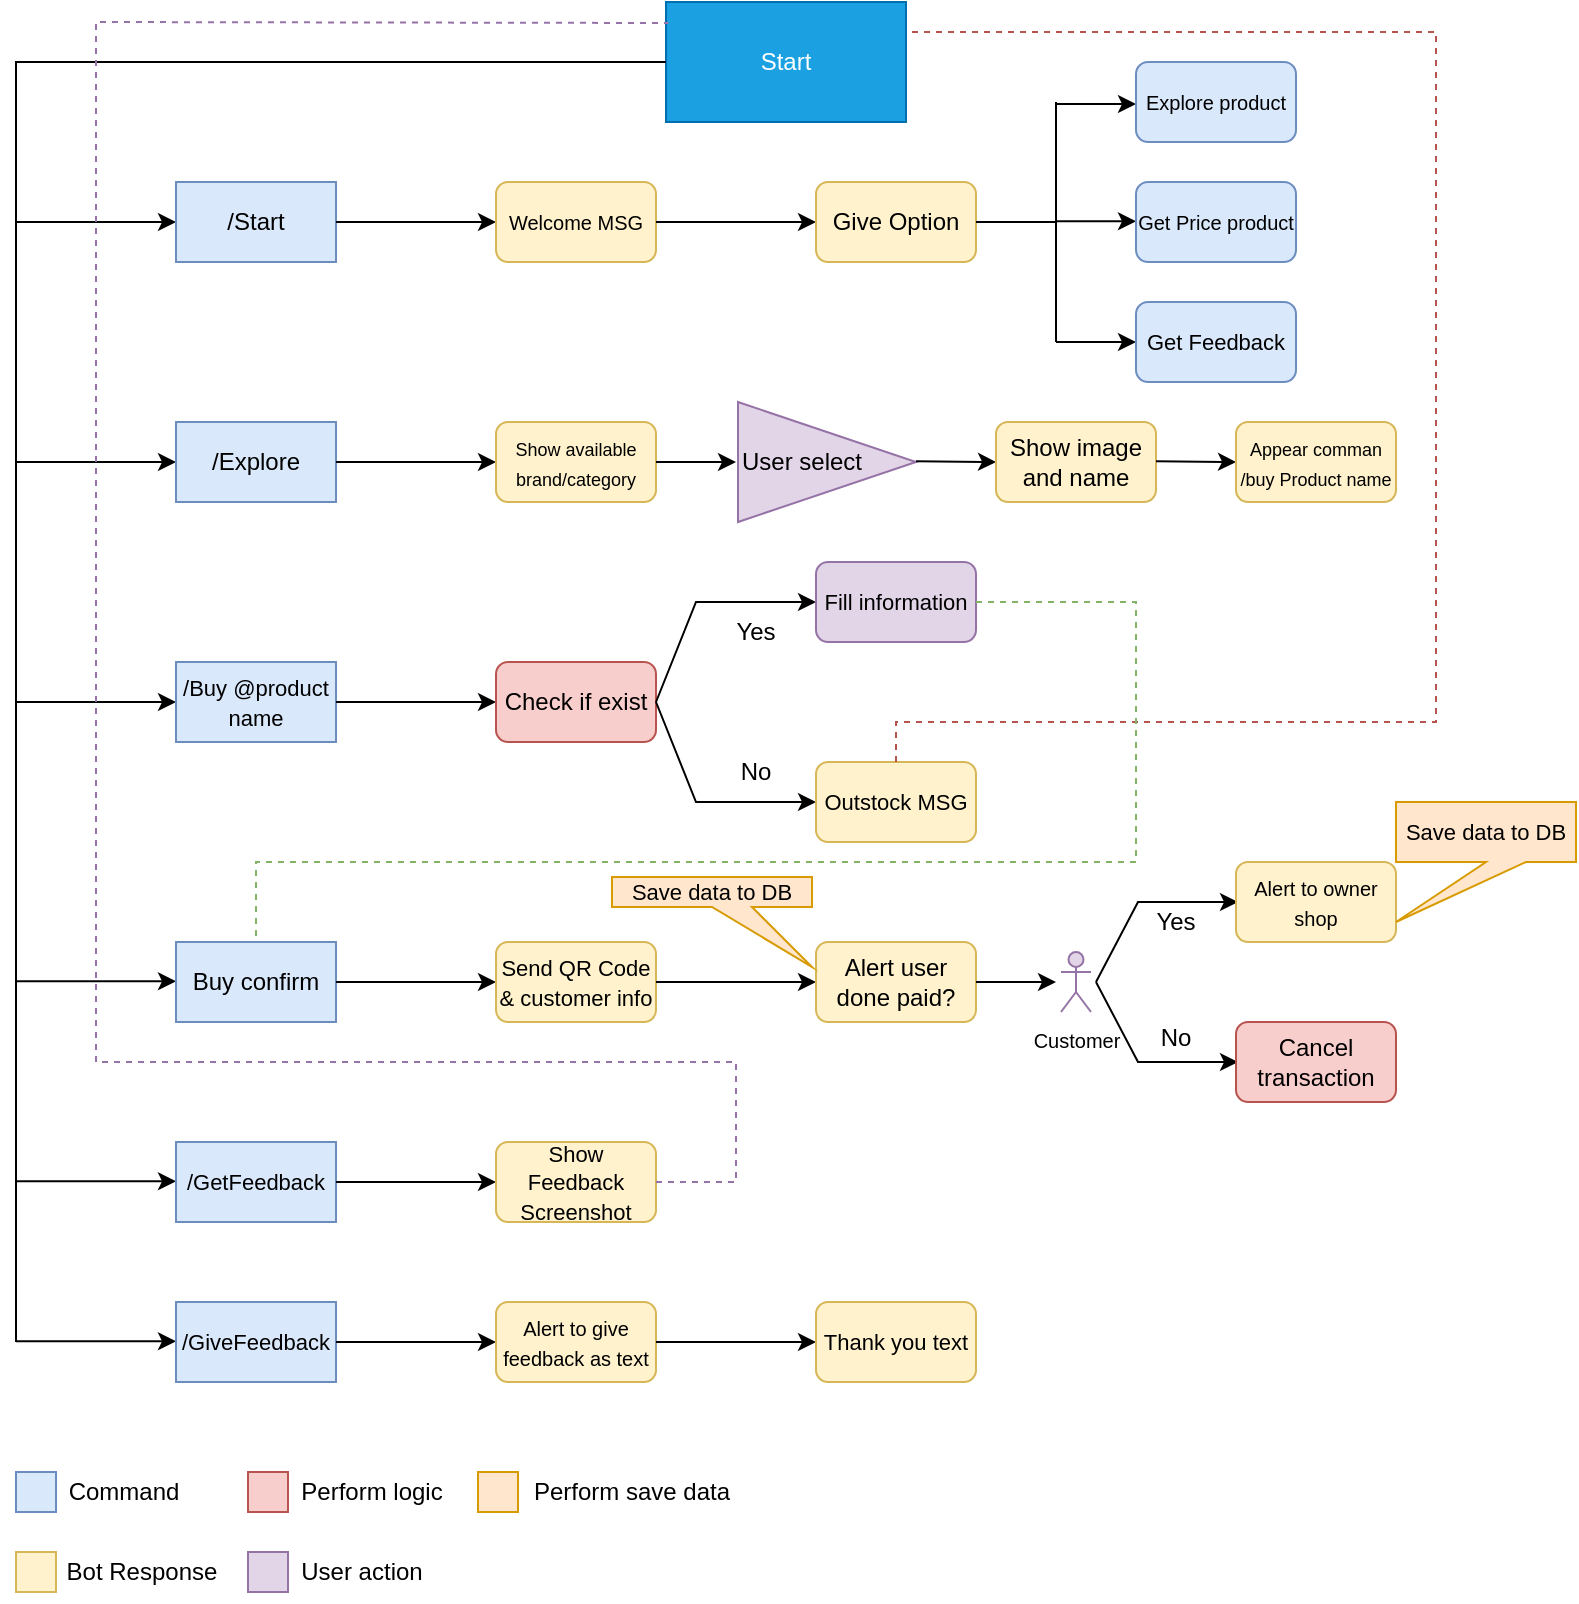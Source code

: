 <mxfile version="24.3.1" type="github">
  <diagram name="Page-1" id="3qRTYB-W6DVtZSkNG54B">
    <mxGraphModel dx="989" dy="514" grid="1" gridSize="10" guides="1" tooltips="1" connect="1" arrows="1" fold="1" page="1" pageScale="1" pageWidth="850" pageHeight="1100" math="0" shadow="0">
      <root>
        <mxCell id="0" />
        <mxCell id="1" parent="0" />
        <mxCell id="3gx5oRPi2DEivFw2YjSp-1" value="Start" style="rounded=0;whiteSpace=wrap;html=1;fillColor=#1ba1e2;fontColor=#ffffff;strokeColor=#006EAF;" vertex="1" parent="1">
          <mxGeometry x="365" y="10" width="120" height="60" as="geometry" />
        </mxCell>
        <mxCell id="3gx5oRPi2DEivFw2YjSp-3" value="" style="endArrow=none;html=1;rounded=0;entryX=0;entryY=0.5;entryDx=0;entryDy=0;" edge="1" parent="1" target="3gx5oRPi2DEivFw2YjSp-1">
          <mxGeometry width="50" height="50" relative="1" as="geometry">
            <mxPoint x="40" y="680" as="sourcePoint" />
            <mxPoint x="326.92" y="50.0" as="targetPoint" />
            <Array as="points">
              <mxPoint x="40" y="40" />
            </Array>
          </mxGeometry>
        </mxCell>
        <mxCell id="3gx5oRPi2DEivFw2YjSp-4" value="" style="endArrow=classic;html=1;rounded=0;" edge="1" parent="1">
          <mxGeometry width="50" height="50" relative="1" as="geometry">
            <mxPoint x="40" y="120" as="sourcePoint" />
            <mxPoint x="120" y="120" as="targetPoint" />
          </mxGeometry>
        </mxCell>
        <mxCell id="3gx5oRPi2DEivFw2YjSp-5" value="/Start" style="rounded=0;whiteSpace=wrap;html=1;fillColor=#dae8fc;strokeColor=#6c8ebf;" vertex="1" parent="1">
          <mxGeometry x="120" y="100" width="80" height="40" as="geometry" />
        </mxCell>
        <mxCell id="3gx5oRPi2DEivFw2YjSp-6" value="" style="endArrow=classic;html=1;rounded=0;exitX=1;exitY=0.5;exitDx=0;exitDy=0;" edge="1" parent="1" source="3gx5oRPi2DEivFw2YjSp-5">
          <mxGeometry width="50" height="50" relative="1" as="geometry">
            <mxPoint x="230" y="140" as="sourcePoint" />
            <mxPoint x="280" y="120" as="targetPoint" />
          </mxGeometry>
        </mxCell>
        <mxCell id="3gx5oRPi2DEivFw2YjSp-7" value="&lt;font style=&quot;font-size: 10px;&quot;&gt;Welcome MSG&lt;/font&gt;" style="rounded=1;whiteSpace=wrap;html=1;fillColor=#fff2cc;strokeColor=#d6b656;" vertex="1" parent="1">
          <mxGeometry x="280" y="100" width="80" height="40" as="geometry" />
        </mxCell>
        <mxCell id="3gx5oRPi2DEivFw2YjSp-9" value="" style="endArrow=classic;html=1;rounded=0;exitX=1;exitY=0.5;exitDx=0;exitDy=0;" edge="1" parent="1" source="3gx5oRPi2DEivFw2YjSp-7">
          <mxGeometry width="50" height="50" relative="1" as="geometry">
            <mxPoint x="400" y="120" as="sourcePoint" />
            <mxPoint x="440" y="120" as="targetPoint" />
          </mxGeometry>
        </mxCell>
        <mxCell id="3gx5oRPi2DEivFw2YjSp-10" value="Give Option" style="rounded=1;whiteSpace=wrap;html=1;fillColor=#fff2cc;strokeColor=#d6b656;" vertex="1" parent="1">
          <mxGeometry x="440" y="100" width="80" height="40" as="geometry" />
        </mxCell>
        <mxCell id="3gx5oRPi2DEivFw2YjSp-11" value="" style="endArrow=none;html=1;rounded=0;" edge="1" parent="1">
          <mxGeometry width="50" height="50" relative="1" as="geometry">
            <mxPoint x="560" y="180" as="sourcePoint" />
            <mxPoint x="560" y="60" as="targetPoint" />
          </mxGeometry>
        </mxCell>
        <mxCell id="3gx5oRPi2DEivFw2YjSp-13" value="" style="endArrow=none;html=1;rounded=0;exitX=1;exitY=0.5;exitDx=0;exitDy=0;" edge="1" parent="1" source="3gx5oRPi2DEivFw2YjSp-10">
          <mxGeometry width="50" height="50" relative="1" as="geometry">
            <mxPoint x="520" y="180" as="sourcePoint" />
            <mxPoint x="560" y="120" as="targetPoint" />
          </mxGeometry>
        </mxCell>
        <mxCell id="3gx5oRPi2DEivFw2YjSp-14" value="" style="endArrow=classic;html=1;rounded=0;" edge="1" parent="1">
          <mxGeometry width="50" height="50" relative="1" as="geometry">
            <mxPoint x="560" y="61" as="sourcePoint" />
            <mxPoint x="600" y="61" as="targetPoint" />
          </mxGeometry>
        </mxCell>
        <mxCell id="3gx5oRPi2DEivFw2YjSp-15" value="" style="endArrow=classic;html=1;rounded=0;" edge="1" parent="1">
          <mxGeometry width="50" height="50" relative="1" as="geometry">
            <mxPoint x="560" y="119.66" as="sourcePoint" />
            <mxPoint x="600" y="119.66" as="targetPoint" />
          </mxGeometry>
        </mxCell>
        <mxCell id="3gx5oRPi2DEivFw2YjSp-16" value="" style="endArrow=classic;html=1;rounded=0;" edge="1" parent="1">
          <mxGeometry width="50" height="50" relative="1" as="geometry">
            <mxPoint x="560" y="180" as="sourcePoint" />
            <mxPoint x="600" y="180" as="targetPoint" />
          </mxGeometry>
        </mxCell>
        <mxCell id="3gx5oRPi2DEivFw2YjSp-17" value="&lt;font style=&quot;font-size: 10px;&quot;&gt;Explore product&lt;/font&gt;" style="rounded=1;whiteSpace=wrap;html=1;fillColor=#dae8fc;strokeColor=#6c8ebf;" vertex="1" parent="1">
          <mxGeometry x="600" y="40" width="80" height="40" as="geometry" />
        </mxCell>
        <mxCell id="3gx5oRPi2DEivFw2YjSp-18" value="&lt;font style=&quot;font-size: 10px;&quot;&gt;Get Price product&lt;/font&gt;" style="rounded=1;whiteSpace=wrap;html=1;fillColor=#dae8fc;strokeColor=#6c8ebf;" vertex="1" parent="1">
          <mxGeometry x="600" y="100" width="80" height="40" as="geometry" />
        </mxCell>
        <mxCell id="3gx5oRPi2DEivFw2YjSp-19" value="&lt;font style=&quot;font-size: 11px;&quot;&gt;Get Feedback&lt;/font&gt;" style="rounded=1;whiteSpace=wrap;html=1;fillColor=#dae8fc;strokeColor=#6c8ebf;" vertex="1" parent="1">
          <mxGeometry x="600" y="160" width="80" height="40" as="geometry" />
        </mxCell>
        <mxCell id="3gx5oRPi2DEivFw2YjSp-20" value="" style="endArrow=classic;html=1;rounded=0;" edge="1" parent="1">
          <mxGeometry width="50" height="50" relative="1" as="geometry">
            <mxPoint x="40" y="240" as="sourcePoint" />
            <mxPoint x="120" y="240" as="targetPoint" />
          </mxGeometry>
        </mxCell>
        <mxCell id="3gx5oRPi2DEivFw2YjSp-21" value="/Explore" style="rounded=0;whiteSpace=wrap;html=1;fillColor=#dae8fc;strokeColor=#6c8ebf;" vertex="1" parent="1">
          <mxGeometry x="120" y="220" width="80" height="40" as="geometry" />
        </mxCell>
        <mxCell id="3gx5oRPi2DEivFw2YjSp-22" value="" style="endArrow=classic;html=1;rounded=0;exitX=1;exitY=0.5;exitDx=0;exitDy=0;" edge="1" parent="1">
          <mxGeometry width="50" height="50" relative="1" as="geometry">
            <mxPoint x="200" y="240" as="sourcePoint" />
            <mxPoint x="280" y="240" as="targetPoint" />
          </mxGeometry>
        </mxCell>
        <mxCell id="3gx5oRPi2DEivFw2YjSp-23" value="&lt;font style=&quot;font-size: 9px;&quot;&gt;Show available brand/category&lt;/font&gt;" style="rounded=1;whiteSpace=wrap;html=1;fillColor=#fff2cc;strokeColor=#d6b656;" vertex="1" parent="1">
          <mxGeometry x="280" y="220" width="80" height="40" as="geometry" />
        </mxCell>
        <mxCell id="3gx5oRPi2DEivFw2YjSp-24" value="" style="endArrow=classic;html=1;rounded=0;exitX=1;exitY=0.5;exitDx=0;exitDy=0;" edge="1" parent="1" source="3gx5oRPi2DEivFw2YjSp-23">
          <mxGeometry width="50" height="50" relative="1" as="geometry">
            <mxPoint x="380" y="280" as="sourcePoint" />
            <mxPoint x="400" y="240" as="targetPoint" />
          </mxGeometry>
        </mxCell>
        <mxCell id="3gx5oRPi2DEivFw2YjSp-27" value="User select" style="triangle;whiteSpace=wrap;html=1;align=left;fillColor=#e1d5e7;strokeColor=#9673a6;" vertex="1" parent="1">
          <mxGeometry x="401" y="210" width="89" height="60" as="geometry" />
        </mxCell>
        <mxCell id="3gx5oRPi2DEivFw2YjSp-28" value="" style="endArrow=classic;html=1;rounded=0;exitX=1;exitY=0.5;exitDx=0;exitDy=0;" edge="1" parent="1">
          <mxGeometry width="50" height="50" relative="1" as="geometry">
            <mxPoint x="490" y="239.66" as="sourcePoint" />
            <mxPoint x="530" y="240" as="targetPoint" />
          </mxGeometry>
        </mxCell>
        <mxCell id="3gx5oRPi2DEivFw2YjSp-30" value="Show image and name" style="rounded=1;whiteSpace=wrap;html=1;fillColor=#fff2cc;strokeColor=#d6b656;" vertex="1" parent="1">
          <mxGeometry x="530" y="220" width="80" height="40" as="geometry" />
        </mxCell>
        <mxCell id="3gx5oRPi2DEivFw2YjSp-31" value="" style="endArrow=classic;html=1;rounded=0;" edge="1" parent="1">
          <mxGeometry width="50" height="50" relative="1" as="geometry">
            <mxPoint x="40" y="360" as="sourcePoint" />
            <mxPoint x="120" y="360" as="targetPoint" />
          </mxGeometry>
        </mxCell>
        <mxCell id="3gx5oRPi2DEivFw2YjSp-32" value="&lt;font style=&quot;font-size: 11px;&quot;&gt;/Buy @product name&lt;/font&gt;" style="rounded=0;whiteSpace=wrap;html=1;fillColor=#dae8fc;strokeColor=#6c8ebf;" vertex="1" parent="1">
          <mxGeometry x="120" y="340" width="80" height="40" as="geometry" />
        </mxCell>
        <mxCell id="3gx5oRPi2DEivFw2YjSp-34" value="" style="endArrow=classic;html=1;rounded=0;exitX=1;exitY=0.5;exitDx=0;exitDy=0;" edge="1" parent="1">
          <mxGeometry width="50" height="50" relative="1" as="geometry">
            <mxPoint x="200" y="360" as="sourcePoint" />
            <mxPoint x="280" y="360" as="targetPoint" />
          </mxGeometry>
        </mxCell>
        <mxCell id="3gx5oRPi2DEivFw2YjSp-35" value="Check if exist" style="rounded=1;whiteSpace=wrap;html=1;fillColor=#f8cecc;strokeColor=#b85450;" vertex="1" parent="1">
          <mxGeometry x="280" y="340" width="80" height="40" as="geometry" />
        </mxCell>
        <mxCell id="3gx5oRPi2DEivFw2YjSp-36" value="" style="endArrow=classic;html=1;rounded=0;" edge="1" parent="1">
          <mxGeometry width="50" height="50" relative="1" as="geometry">
            <mxPoint x="360" y="360" as="sourcePoint" />
            <mxPoint x="440" y="310" as="targetPoint" />
            <Array as="points">
              <mxPoint x="380" y="310" />
            </Array>
          </mxGeometry>
        </mxCell>
        <mxCell id="3gx5oRPi2DEivFw2YjSp-39" value="" style="endArrow=classic;html=1;rounded=0;exitX=1;exitY=0.5;exitDx=0;exitDy=0;" edge="1" parent="1" source="3gx5oRPi2DEivFw2YjSp-35">
          <mxGeometry width="50" height="50" relative="1" as="geometry">
            <mxPoint x="365" y="385" as="sourcePoint" />
            <mxPoint x="440" y="410" as="targetPoint" />
            <Array as="points">
              <mxPoint x="380" y="410" />
            </Array>
          </mxGeometry>
        </mxCell>
        <mxCell id="3gx5oRPi2DEivFw2YjSp-41" value="&lt;font style=&quot;font-size: 11px;&quot;&gt;Fill information&lt;/font&gt;" style="rounded=1;whiteSpace=wrap;html=1;fillColor=#e1d5e7;strokeColor=#9673a6;" vertex="1" parent="1">
          <mxGeometry x="440" y="290" width="80" height="40" as="geometry" />
        </mxCell>
        <mxCell id="3gx5oRPi2DEivFw2YjSp-42" value="&lt;font style=&quot;font-size: 11px;&quot;&gt;Outstock MSG&lt;/font&gt;" style="rounded=1;whiteSpace=wrap;html=1;fillColor=#fff2cc;strokeColor=#d6b656;" vertex="1" parent="1">
          <mxGeometry x="440" y="390" width="80" height="40" as="geometry" />
        </mxCell>
        <mxCell id="3gx5oRPi2DEivFw2YjSp-43" value="Yes" style="text;html=1;align=center;verticalAlign=middle;whiteSpace=wrap;rounded=0;" vertex="1" parent="1">
          <mxGeometry x="380" y="310" width="60" height="30" as="geometry" />
        </mxCell>
        <mxCell id="3gx5oRPi2DEivFw2YjSp-47" value="No" style="text;html=1;align=center;verticalAlign=middle;whiteSpace=wrap;rounded=0;" vertex="1" parent="1">
          <mxGeometry x="380" y="380" width="60" height="30" as="geometry" />
        </mxCell>
        <mxCell id="3gx5oRPi2DEivFw2YjSp-49" value="" style="endArrow=none;dashed=1;html=1;rounded=0;entryX=1;entryY=0.25;entryDx=0;entryDy=0;fillColor=#f8cecc;strokeColor=#b85450;" edge="1" parent="1" target="3gx5oRPi2DEivFw2YjSp-1">
          <mxGeometry width="50" height="50" relative="1" as="geometry">
            <mxPoint x="480" y="390" as="sourcePoint" />
            <mxPoint x="600" y="20" as="targetPoint" />
            <Array as="points">
              <mxPoint x="480" y="390" />
              <mxPoint x="480" y="370" />
              <mxPoint x="520" y="370" />
              <mxPoint x="750" y="370" />
              <mxPoint x="750" y="25" />
            </Array>
          </mxGeometry>
        </mxCell>
        <mxCell id="3gx5oRPi2DEivFw2YjSp-50" value="" style="endArrow=classic;html=1;rounded=0;" edge="1" parent="1">
          <mxGeometry width="50" height="50" relative="1" as="geometry">
            <mxPoint x="40" y="499.66" as="sourcePoint" />
            <mxPoint x="120" y="499.66" as="targetPoint" />
          </mxGeometry>
        </mxCell>
        <mxCell id="3gx5oRPi2DEivFw2YjSp-51" value="Buy confirm" style="rounded=0;whiteSpace=wrap;html=1;fillColor=#dae8fc;strokeColor=#6c8ebf;" vertex="1" parent="1">
          <mxGeometry x="120" y="480" width="80" height="40" as="geometry" />
        </mxCell>
        <mxCell id="3gx5oRPi2DEivFw2YjSp-52" value="" style="endArrow=classic;html=1;rounded=0;exitX=1;exitY=0.5;exitDx=0;exitDy=0;" edge="1" parent="1">
          <mxGeometry width="50" height="50" relative="1" as="geometry">
            <mxPoint x="200" y="500" as="sourcePoint" />
            <mxPoint x="280" y="500" as="targetPoint" />
          </mxGeometry>
        </mxCell>
        <mxCell id="3gx5oRPi2DEivFw2YjSp-53" value="&lt;font style=&quot;font-size: 11px;&quot;&gt;Send QR Code &amp;amp; customer info&lt;/font&gt;" style="rounded=1;whiteSpace=wrap;html=1;fillColor=#fff2cc;strokeColor=#d6b656;" vertex="1" parent="1">
          <mxGeometry x="280" y="480" width="80" height="40" as="geometry" />
        </mxCell>
        <mxCell id="3gx5oRPi2DEivFw2YjSp-54" value="" style="endArrow=classic;html=1;rounded=0;exitX=1;exitY=0.5;exitDx=0;exitDy=0;" edge="1" parent="1" source="3gx5oRPi2DEivFw2YjSp-53">
          <mxGeometry width="50" height="50" relative="1" as="geometry">
            <mxPoint x="380" y="520" as="sourcePoint" />
            <mxPoint x="440" y="500" as="targetPoint" />
          </mxGeometry>
        </mxCell>
        <mxCell id="3gx5oRPi2DEivFw2YjSp-55" value="Alert user done paid?" style="rounded=1;whiteSpace=wrap;html=1;fillColor=#fff2cc;strokeColor=#d6b656;" vertex="1" parent="1">
          <mxGeometry x="440" y="480" width="80" height="40" as="geometry" />
        </mxCell>
        <mxCell id="3gx5oRPi2DEivFw2YjSp-56" value="&lt;font style=&quot;font-size: 10px;&quot;&gt;Customer&lt;/font&gt;" style="shape=umlActor;verticalLabelPosition=bottom;verticalAlign=top;html=1;outlineConnect=0;fillColor=#e1d5e7;strokeColor=#9673a6;" vertex="1" parent="1">
          <mxGeometry x="562.5" y="485" width="15" height="30" as="geometry" />
        </mxCell>
        <mxCell id="3gx5oRPi2DEivFw2YjSp-57" value="" style="endArrow=classic;html=1;rounded=0;exitX=1;exitY=0.5;exitDx=0;exitDy=0;" edge="1" parent="1" source="3gx5oRPi2DEivFw2YjSp-55">
          <mxGeometry width="50" height="50" relative="1" as="geometry">
            <mxPoint x="500" y="570" as="sourcePoint" />
            <mxPoint x="560" y="500" as="targetPoint" />
          </mxGeometry>
        </mxCell>
        <mxCell id="3gx5oRPi2DEivFw2YjSp-58" value="" style="endArrow=classic;html=1;rounded=0;" edge="1" parent="1">
          <mxGeometry width="50" height="50" relative="1" as="geometry">
            <mxPoint x="580" y="500" as="sourcePoint" />
            <mxPoint x="651" y="460" as="targetPoint" />
            <Array as="points">
              <mxPoint x="601" y="460" />
            </Array>
          </mxGeometry>
        </mxCell>
        <mxCell id="3gx5oRPi2DEivFw2YjSp-59" value="" style="endArrow=classic;html=1;rounded=0;" edge="1" parent="1">
          <mxGeometry width="50" height="50" relative="1" as="geometry">
            <mxPoint x="580" y="500" as="sourcePoint" />
            <mxPoint x="651" y="540" as="targetPoint" />
            <Array as="points">
              <mxPoint x="601" y="540" />
            </Array>
          </mxGeometry>
        </mxCell>
        <mxCell id="3gx5oRPi2DEivFw2YjSp-60" value="Yes" style="text;html=1;align=center;verticalAlign=middle;whiteSpace=wrap;rounded=0;" vertex="1" parent="1">
          <mxGeometry x="590" y="455" width="60" height="30" as="geometry" />
        </mxCell>
        <mxCell id="3gx5oRPi2DEivFw2YjSp-61" value="No" style="text;html=1;align=center;verticalAlign=middle;whiteSpace=wrap;rounded=0;" vertex="1" parent="1">
          <mxGeometry x="590" y="513" width="60" height="30" as="geometry" />
        </mxCell>
        <mxCell id="3gx5oRPi2DEivFw2YjSp-63" value="&lt;font style=&quot;font-size: 10px;&quot;&gt;Alert to owner shop&lt;/font&gt;" style="rounded=1;whiteSpace=wrap;html=1;fillColor=#fff2cc;strokeColor=#d6b656;" vertex="1" parent="1">
          <mxGeometry x="650" y="440" width="80" height="40" as="geometry" />
        </mxCell>
        <mxCell id="3gx5oRPi2DEivFw2YjSp-66" value="&lt;font style=&quot;font-size: 11px;&quot;&gt;Save data to DB&lt;/font&gt;" style="shape=callout;whiteSpace=wrap;html=1;perimeter=calloutPerimeter;position2=0;fillColor=#ffe6cc;strokeColor=#d79b00;" vertex="1" parent="1">
          <mxGeometry x="730" y="410" width="90" height="60" as="geometry" />
        </mxCell>
        <mxCell id="3gx5oRPi2DEivFw2YjSp-67" value="Cancel transaction" style="rounded=1;whiteSpace=wrap;html=1;fillColor=#f8cecc;strokeColor=#b85450;" vertex="1" parent="1">
          <mxGeometry x="650" y="520" width="80" height="40" as="geometry" />
        </mxCell>
        <mxCell id="3gx5oRPi2DEivFw2YjSp-68" value="" style="endArrow=none;dashed=1;html=1;rounded=0;exitX=1;exitY=0.5;exitDx=0;exitDy=0;entryX=0.5;entryY=0;entryDx=0;entryDy=0;fillColor=#d5e8d4;strokeColor=#82b366;" edge="1" parent="1" source="3gx5oRPi2DEivFw2YjSp-41" target="3gx5oRPi2DEivFw2YjSp-51">
          <mxGeometry width="50" height="50" relative="1" as="geometry">
            <mxPoint x="550" y="320" as="sourcePoint" />
            <mxPoint x="240" y="470" as="targetPoint" />
            <Array as="points">
              <mxPoint x="600" y="310" />
              <mxPoint x="600" y="440" />
              <mxPoint x="160" y="440" />
            </Array>
          </mxGeometry>
        </mxCell>
        <mxCell id="3gx5oRPi2DEivFw2YjSp-69" value="" style="endArrow=classic;html=1;rounded=0;" edge="1" parent="1">
          <mxGeometry width="50" height="50" relative="1" as="geometry">
            <mxPoint x="40" y="599.66" as="sourcePoint" />
            <mxPoint x="120" y="599.66" as="targetPoint" />
          </mxGeometry>
        </mxCell>
        <mxCell id="3gx5oRPi2DEivFw2YjSp-70" value="&lt;font style=&quot;font-size: 11px;&quot;&gt;/GetFeedback&lt;/font&gt;" style="rounded=0;whiteSpace=wrap;html=1;fillColor=#dae8fc;strokeColor=#6c8ebf;" vertex="1" parent="1">
          <mxGeometry x="120" y="580" width="80" height="40" as="geometry" />
        </mxCell>
        <mxCell id="3gx5oRPi2DEivFw2YjSp-73" value="" style="endArrow=classic;html=1;rounded=0;exitX=1;exitY=0.5;exitDx=0;exitDy=0;" edge="1" parent="1">
          <mxGeometry width="50" height="50" relative="1" as="geometry">
            <mxPoint x="200" y="600" as="sourcePoint" />
            <mxPoint x="280" y="600" as="targetPoint" />
          </mxGeometry>
        </mxCell>
        <mxCell id="3gx5oRPi2DEivFw2YjSp-74" value="&lt;font style=&quot;font-size: 11px;&quot;&gt;Show Feedback Screenshot&lt;/font&gt;" style="rounded=1;whiteSpace=wrap;html=1;fillColor=#fff2cc;strokeColor=#d6b656;" vertex="1" parent="1">
          <mxGeometry x="280" y="580" width="80" height="40" as="geometry" />
        </mxCell>
        <mxCell id="3gx5oRPi2DEivFw2YjSp-77" value="" style="endArrow=classic;html=1;rounded=0;" edge="1" parent="1">
          <mxGeometry width="50" height="50" relative="1" as="geometry">
            <mxPoint x="40" y="679.66" as="sourcePoint" />
            <mxPoint x="120" y="679.66" as="targetPoint" />
          </mxGeometry>
        </mxCell>
        <mxCell id="3gx5oRPi2DEivFw2YjSp-78" value="&lt;font style=&quot;font-size: 11px;&quot;&gt;/GiveFeedback&lt;/font&gt;" style="rounded=0;whiteSpace=wrap;html=1;fillColor=#dae8fc;strokeColor=#6c8ebf;" vertex="1" parent="1">
          <mxGeometry x="120" y="660" width="80" height="40" as="geometry" />
        </mxCell>
        <mxCell id="3gx5oRPi2DEivFw2YjSp-81" value="" style="endArrow=classic;html=1;rounded=0;exitX=1;exitY=0.5;exitDx=0;exitDy=0;" edge="1" parent="1">
          <mxGeometry width="50" height="50" relative="1" as="geometry">
            <mxPoint x="200" y="680" as="sourcePoint" />
            <mxPoint x="280" y="680" as="targetPoint" />
          </mxGeometry>
        </mxCell>
        <mxCell id="3gx5oRPi2DEivFw2YjSp-82" value="&lt;font style=&quot;font-size: 10px;&quot;&gt;Alert to give feedback as text&lt;/font&gt;" style="rounded=1;whiteSpace=wrap;html=1;fillColor=#fff2cc;strokeColor=#d6b656;" vertex="1" parent="1">
          <mxGeometry x="280" y="660" width="80" height="40" as="geometry" />
        </mxCell>
        <mxCell id="3gx5oRPi2DEivFw2YjSp-84" value="" style="endArrow=none;dashed=1;html=1;rounded=0;entryX=0.01;entryY=0.175;entryDx=0;entryDy=0;entryPerimeter=0;fillColor=#e1d5e7;strokeColor=#9673a6;" edge="1" parent="1" target="3gx5oRPi2DEivFw2YjSp-1">
          <mxGeometry width="50" height="50" relative="1" as="geometry">
            <mxPoint x="360" y="600" as="sourcePoint" />
            <mxPoint x="360" y="20" as="targetPoint" />
            <Array as="points">
              <mxPoint x="400" y="600" />
              <mxPoint x="400" y="540" />
              <mxPoint x="80" y="540" />
              <mxPoint x="80" y="20" />
            </Array>
          </mxGeometry>
        </mxCell>
        <mxCell id="3gx5oRPi2DEivFw2YjSp-86" value="" style="endArrow=classic;html=1;rounded=0;exitX=1;exitY=0.5;exitDx=0;exitDy=0;" edge="1" parent="1">
          <mxGeometry width="50" height="50" relative="1" as="geometry">
            <mxPoint x="360" y="680" as="sourcePoint" />
            <mxPoint x="440" y="680" as="targetPoint" />
          </mxGeometry>
        </mxCell>
        <mxCell id="3gx5oRPi2DEivFw2YjSp-87" value="&lt;font style=&quot;font-size: 11px;&quot;&gt;Thank you text&lt;/font&gt;" style="rounded=1;whiteSpace=wrap;html=1;fillColor=#fff2cc;strokeColor=#d6b656;" vertex="1" parent="1">
          <mxGeometry x="440" y="660" width="80" height="40" as="geometry" />
        </mxCell>
        <mxCell id="3gx5oRPi2DEivFw2YjSp-88" value="" style="endArrow=classic;html=1;rounded=0;exitX=1;exitY=0.5;exitDx=0;exitDy=0;" edge="1" parent="1">
          <mxGeometry width="50" height="50" relative="1" as="geometry">
            <mxPoint x="610" y="239.66" as="sourcePoint" />
            <mxPoint x="650" y="240" as="targetPoint" />
          </mxGeometry>
        </mxCell>
        <mxCell id="3gx5oRPi2DEivFw2YjSp-89" value="&lt;font style=&quot;font-size: 9px;&quot;&gt;Appear comman /buy Product name&lt;/font&gt;" style="rounded=1;whiteSpace=wrap;html=1;fillColor=#fff2cc;strokeColor=#d6b656;" vertex="1" parent="1">
          <mxGeometry x="650" y="220" width="80" height="40" as="geometry" />
        </mxCell>
        <mxCell id="3gx5oRPi2DEivFw2YjSp-91" value="" style="whiteSpace=wrap;html=1;aspect=fixed;fillColor=#dae8fc;strokeColor=#6c8ebf;" vertex="1" parent="1">
          <mxGeometry x="40" y="745" width="20" height="20" as="geometry" />
        </mxCell>
        <mxCell id="3gx5oRPi2DEivFw2YjSp-92" value="Command" style="text;html=1;align=center;verticalAlign=middle;whiteSpace=wrap;rounded=0;" vertex="1" parent="1">
          <mxGeometry x="64" y="740" width="60" height="30" as="geometry" />
        </mxCell>
        <mxCell id="3gx5oRPi2DEivFw2YjSp-93" value="" style="whiteSpace=wrap;html=1;aspect=fixed;fillColor=#fff2cc;strokeColor=#d6b656;" vertex="1" parent="1">
          <mxGeometry x="40" y="785" width="20" height="20" as="geometry" />
        </mxCell>
        <mxCell id="3gx5oRPi2DEivFw2YjSp-94" value="Bot Response" style="text;html=1;align=center;verticalAlign=middle;whiteSpace=wrap;rounded=0;" vertex="1" parent="1">
          <mxGeometry x="50" y="780" width="106" height="30" as="geometry" />
        </mxCell>
        <mxCell id="3gx5oRPi2DEivFw2YjSp-100" value="" style="whiteSpace=wrap;html=1;aspect=fixed;fillColor=#ffe6cc;strokeColor=#d79b00;" vertex="1" parent="1">
          <mxGeometry x="271" y="745" width="20" height="20" as="geometry" />
        </mxCell>
        <mxCell id="3gx5oRPi2DEivFw2YjSp-101" value="Perform save data" style="text;html=1;align=center;verticalAlign=middle;whiteSpace=wrap;rounded=0;" vertex="1" parent="1">
          <mxGeometry x="295" y="740" width="106" height="30" as="geometry" />
        </mxCell>
        <mxCell id="3gx5oRPi2DEivFw2YjSp-102" value="&lt;font style=&quot;font-size: 11px;&quot;&gt;Save data to DB&lt;/font&gt;" style="shape=callout;whiteSpace=wrap;html=1;perimeter=calloutPerimeter;position2=1;fillColor=#ffe6cc;strokeColor=#d79b00;rotation=0;" vertex="1" parent="1">
          <mxGeometry x="338" y="447.5" width="100" height="45" as="geometry" />
        </mxCell>
        <mxCell id="3gx5oRPi2DEivFw2YjSp-103" value="" style="whiteSpace=wrap;html=1;aspect=fixed;fillColor=#f8cecc;strokeColor=#b85450;" vertex="1" parent="1">
          <mxGeometry x="156" y="745" width="20" height="20" as="geometry" />
        </mxCell>
        <mxCell id="3gx5oRPi2DEivFw2YjSp-104" value="Perform logic" style="text;html=1;align=center;verticalAlign=middle;whiteSpace=wrap;rounded=0;" vertex="1" parent="1">
          <mxGeometry x="180" y="740" width="76" height="30" as="geometry" />
        </mxCell>
        <mxCell id="3gx5oRPi2DEivFw2YjSp-105" value="" style="whiteSpace=wrap;html=1;aspect=fixed;fillColor=#e1d5e7;strokeColor=#9673a6;" vertex="1" parent="1">
          <mxGeometry x="156" y="785" width="20" height="20" as="geometry" />
        </mxCell>
        <mxCell id="3gx5oRPi2DEivFw2YjSp-106" value="User action" style="text;html=1;align=center;verticalAlign=middle;whiteSpace=wrap;rounded=0;" vertex="1" parent="1">
          <mxGeometry x="180" y="780" width="66" height="30" as="geometry" />
        </mxCell>
      </root>
    </mxGraphModel>
  </diagram>
</mxfile>
